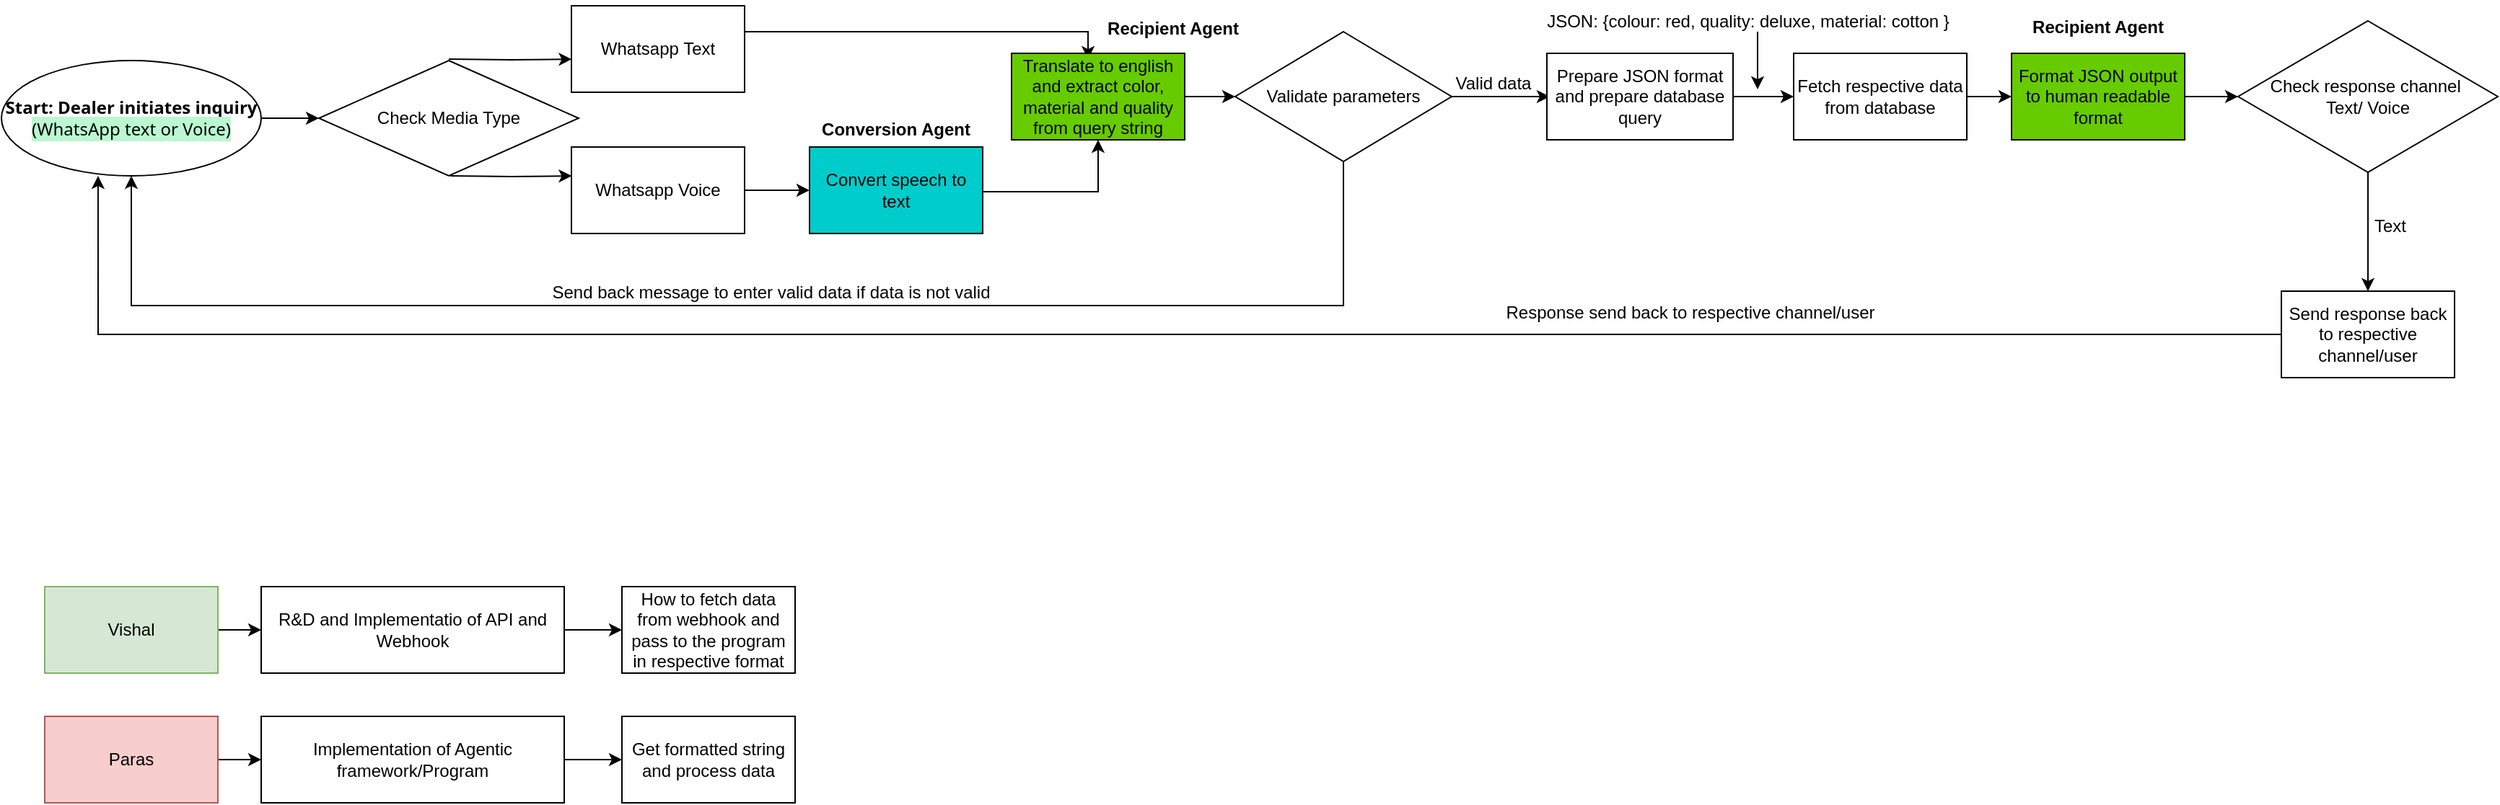 <mxfile version="26.2.14">
  <diagram name="Page-1" id="sdb8MfGgr1A6UJXYd0nv">
    <mxGraphModel dx="1884" dy="1980" grid="1" gridSize="10" guides="1" tooltips="1" connect="1" arrows="1" fold="1" page="1" pageScale="1" pageWidth="827" pageHeight="1169" math="0" shadow="0">
      <root>
        <mxCell id="0" />
        <mxCell id="1" parent="0" />
        <mxCell id="GypN_YFhdwuZmUI3exc8-2" value="&lt;font style=&quot;font-size: 12px;&quot;&gt;&lt;span style=&quot;--tw-border-spacing-x: 0; --tw-border-spacing-y: 0; --tw-translate-x: 0; --tw-translate-y: 0; --tw-rotate: 0; --tw-skew-x: 0; --tw-skew-y: 0; --tw-scale-x: 1; --tw-scale-y: 1; --tw-pan-x: ; --tw-pan-y: ; --tw-pinch-zoom: ; --tw-scroll-snap-strictness: proximity; --tw-gradient-from-position: ; --tw-gradient-via-position: ; --tw-gradient-to-position: ; --tw-ordinal: ; --tw-slashed-zero: ; --tw-numeric-figure: ; --tw-numeric-spacing: ; --tw-numeric-fraction: ; --tw-ring-inset: ; --tw-ring-offset-width: 0px; --tw-ring-offset-color: light-dark(#fff, #000000); --tw-ring-color: rgb(59 130 246 / 0.5); --tw-ring-offset-shadow: 0 0 #0000; --tw-ring-shadow: 0 0 #0000; --tw-shadow: 0 0 #0000; --tw-shadow-colored: 0 0 #0000; --tw-blur: ; --tw-brightness: ; --tw-contrast: ; --tw-grayscale: ; --tw-hue-rotate: ; --tw-invert: ; --tw-saturate: ; --tw-sepia: ; --tw-drop-shadow: ; --tw-backdrop-blur: ; --tw-backdrop-brightness: ; --tw-backdrop-contrast: ; --tw-backdrop-grayscale: ; --tw-backdrop-hue-rotate: ; --tw-backdrop-invert: ; --tw-backdrop-opacity: ; --tw-backdrop-saturate: ; --tw-backdrop-sepia: ; --tw-contain-size: ; --tw-contain-layout: ; --tw-contain-paint: ; --tw-contain-style: ; box-sizing: border-box; border-width: 0px; border-style: solid; border-color: rgb(229, 231, 235); font-weight: bolder; font-family: ui-sans-serif, system-ui, sans-serif, &amp;quot;Apple Color Emoji&amp;quot;, &amp;quot;Segoe UI Emoji&amp;quot;, &amp;quot;Segoe UI Symbol&amp;quot;, &amp;quot;Noto Color Emoji&amp;quot;;&quot;&gt;Start: Dealer initiates inquiry&lt;/span&gt;&lt;br style=&quot;--tw-border-spacing-x: 0; --tw-border-spacing-y: 0; --tw-translate-x: 0; --tw-translate-y: 0; --tw-rotate: 0; --tw-skew-x: 0; --tw-skew-y: 0; --tw-scale-x: 1; --tw-scale-y: 1; --tw-pan-x: ; --tw-pan-y: ; --tw-pinch-zoom: ; --tw-scroll-snap-strictness: proximity; --tw-gradient-from-position: ; --tw-gradient-via-position: ; --tw-gradient-to-position: ; --tw-ordinal: ; --tw-slashed-zero: ; --tw-numeric-figure: ; --tw-numeric-spacing: ; --tw-numeric-fraction: ; --tw-ring-inset: ; --tw-ring-offset-width: 0px; --tw-ring-offset-color: light-dark(#fff, #000000); --tw-ring-color: rgb(59 130 246 / 0.5); --tw-ring-offset-shadow: 0 0 #0000; --tw-ring-shadow: 0 0 #0000; --tw-shadow: 0 0 #0000; --tw-shadow-colored: 0 0 #0000; --tw-blur: ; --tw-brightness: ; --tw-contrast: ; --tw-grayscale: ; --tw-hue-rotate: ; --tw-invert: ; --tw-saturate: ; --tw-sepia: ; --tw-drop-shadow: ; --tw-backdrop-blur: ; --tw-backdrop-brightness: ; --tw-backdrop-contrast: ; --tw-backdrop-grayscale: ; --tw-backdrop-hue-rotate: ; --tw-backdrop-invert: ; --tw-backdrop-opacity: ; --tw-backdrop-saturate: ; --tw-backdrop-sepia: ; --tw-contain-size: ; --tw-contain-layout: ; --tw-contain-paint: ; --tw-contain-style: ; box-sizing: border-box; border-width: 0px; border-style: solid; border-color: rgb(229, 231, 235); font-family: ui-sans-serif, system-ui, sans-serif, &amp;quot;Apple Color Emoji&amp;quot;, &amp;quot;Segoe UI Emoji&amp;quot;, &amp;quot;Segoe UI Symbol&amp;quot;, &amp;quot;Noto Color Emoji&amp;quot;;&quot;&gt;&lt;span style=&quot;font-family: ui-sans-serif, system-ui, sans-serif, &amp;quot;Apple Color Emoji&amp;quot;, &amp;quot;Segoe UI Emoji&amp;quot;, &amp;quot;Segoe UI Symbol&amp;quot;, &amp;quot;Noto Color Emoji&amp;quot;; background-color: rgb(187, 247, 208);&quot;&gt;(WhatsApp text or Voice)&lt;/span&gt;&lt;/font&gt;" style="ellipse;whiteSpace=wrap;html=1;" parent="1" vertex="1">
          <mxGeometry x="50" y="-1100" width="180" height="80" as="geometry" />
        </mxCell>
        <mxCell id="GypN_YFhdwuZmUI3exc8-3" value="" style="endArrow=classic;html=1;rounded=0;exitX=0.5;exitY=1;exitDx=0;exitDy=0;entryX=0;entryY=0.5;entryDx=0;entryDy=0;" parent="1" target="GypN_YFhdwuZmUI3exc8-4" edge="1">
          <mxGeometry width="50" height="50" relative="1" as="geometry">
            <mxPoint x="230" y="-1060" as="sourcePoint" />
            <mxPoint x="230" y="-1010" as="targetPoint" />
          </mxGeometry>
        </mxCell>
        <mxCell id="GypN_YFhdwuZmUI3exc8-4" value="Check Media Type" style="rhombus;whiteSpace=wrap;html=1;" parent="1" vertex="1">
          <mxGeometry x="270" y="-1100" width="180" height="80" as="geometry" />
        </mxCell>
        <mxCell id="GypN_YFhdwuZmUI3exc8-47" value="" style="edgeStyle=orthogonalEdgeStyle;rounded=0;orthogonalLoop=1;jettySize=auto;html=1;" parent="1" source="GypN_YFhdwuZmUI3exc8-5" target="GypN_YFhdwuZmUI3exc8-45" edge="1">
          <mxGeometry relative="1" as="geometry" />
        </mxCell>
        <mxCell id="GypN_YFhdwuZmUI3exc8-5" value="Whatsapp Voice" style="rounded=0;whiteSpace=wrap;html=1;" parent="1" vertex="1">
          <mxGeometry x="445" y="-1040" width="120" height="60" as="geometry" />
        </mxCell>
        <mxCell id="GypN_YFhdwuZmUI3exc8-7" value="Whatsapp Text" style="rounded=0;whiteSpace=wrap;html=1;" parent="1" vertex="1">
          <mxGeometry x="445" y="-1138" width="120" height="60" as="geometry" />
        </mxCell>
        <mxCell id="GypN_YFhdwuZmUI3exc8-11" style="edgeStyle=orthogonalEdgeStyle;rounded=0;orthogonalLoop=1;jettySize=auto;html=1;exitX=1;exitY=0.5;exitDx=0;exitDy=0;entryX=0.442;entryY=0.067;entryDx=0;entryDy=0;entryPerimeter=0;" parent="1" target="GypN_YFhdwuZmUI3exc8-48" edge="1">
          <mxGeometry relative="1" as="geometry">
            <mxPoint x="565" y="-1121" as="sourcePoint" />
            <mxPoint x="640" y="-1141" as="targetPoint" />
            <Array as="points">
              <mxPoint x="565" y="-1120" />
              <mxPoint x="803" y="-1120" />
            </Array>
          </mxGeometry>
        </mxCell>
        <mxCell id="GypN_YFhdwuZmUI3exc8-18" value="Validate parameters" style="rhombus;whiteSpace=wrap;html=1;" parent="1" vertex="1">
          <mxGeometry x="905" y="-1120" width="150" height="90" as="geometry" />
        </mxCell>
        <mxCell id="GypN_YFhdwuZmUI3exc8-64" value="" style="edgeStyle=orthogonalEdgeStyle;rounded=0;orthogonalLoop=1;jettySize=auto;html=1;" parent="1" source="GypN_YFhdwuZmUI3exc8-34" target="GypN_YFhdwuZmUI3exc8-65" edge="1">
          <mxGeometry relative="1" as="geometry">
            <mxPoint x="1394" y="-1075" as="targetPoint" />
          </mxGeometry>
        </mxCell>
        <mxCell id="GypN_YFhdwuZmUI3exc8-34" value="Fetch respective data from database" style="rounded=0;whiteSpace=wrap;html=1;" parent="1" vertex="1">
          <mxGeometry x="1292" y="-1104.997" width="120" height="60" as="geometry" />
        </mxCell>
        <mxCell id="GypN_YFhdwuZmUI3exc8-96" value="" style="edgeStyle=orthogonalEdgeStyle;rounded=0;orthogonalLoop=1;jettySize=auto;html=1;" parent="1" source="GypN_YFhdwuZmUI3exc8-40" target="GypN_YFhdwuZmUI3exc8-92" edge="1">
          <mxGeometry relative="1" as="geometry" />
        </mxCell>
        <mxCell id="GypN_YFhdwuZmUI3exc8-40" value="Vishal" style="rounded=0;whiteSpace=wrap;html=1;fillColor=#d5e8d4;strokeColor=#82b366;" parent="1" vertex="1">
          <mxGeometry x="80" y="-735" width="120" height="60" as="geometry" />
        </mxCell>
        <mxCell id="GypN_YFhdwuZmUI3exc8-97" value="" style="edgeStyle=orthogonalEdgeStyle;rounded=0;orthogonalLoop=1;jettySize=auto;html=1;" parent="1" source="GypN_YFhdwuZmUI3exc8-41" target="GypN_YFhdwuZmUI3exc8-93" edge="1">
          <mxGeometry relative="1" as="geometry" />
        </mxCell>
        <mxCell id="GypN_YFhdwuZmUI3exc8-41" value="Paras" style="rounded=0;whiteSpace=wrap;html=1;fillColor=#f8cecc;strokeColor=#b85450;" parent="1" vertex="1">
          <mxGeometry x="80" y="-645" width="120" height="60" as="geometry" />
        </mxCell>
        <mxCell id="GypN_YFhdwuZmUI3exc8-45" value="Convert speech to text" style="rounded=0;whiteSpace=wrap;html=1;fillColor=#00CCCC;" parent="1" vertex="1">
          <mxGeometry x="610" y="-1040" width="120" height="60" as="geometry" />
        </mxCell>
        <mxCell id="GypN_YFhdwuZmUI3exc8-48" value="Translate to english and extract color, material and quality from query string" style="rounded=0;whiteSpace=wrap;html=1;fillColor=#66CC00;" parent="1" vertex="1">
          <mxGeometry x="750" y="-1105" width="120" height="60" as="geometry" />
        </mxCell>
        <mxCell id="GypN_YFhdwuZmUI3exc8-51" style="edgeStyle=orthogonalEdgeStyle;rounded=0;orthogonalLoop=1;jettySize=auto;html=1;exitX=1;exitY=0.5;exitDx=0;exitDy=0;entryX=0.5;entryY=1;entryDx=0;entryDy=0;" parent="1" target="GypN_YFhdwuZmUI3exc8-48" edge="1">
          <mxGeometry relative="1" as="geometry">
            <mxPoint x="730" y="-1010" as="sourcePoint" />
            <mxPoint x="820" y="-1040" as="targetPoint" />
            <Array as="points">
              <mxPoint x="730" y="-1009" />
              <mxPoint x="810" y="-1009" />
            </Array>
          </mxGeometry>
        </mxCell>
        <mxCell id="GypN_YFhdwuZmUI3exc8-52" style="edgeStyle=orthogonalEdgeStyle;rounded=0;orthogonalLoop=1;jettySize=auto;html=1;exitX=1;exitY=0.5;exitDx=0;exitDy=0;entryX=0.002;entryY=0.334;entryDx=0;entryDy=0;entryPerimeter=0;" parent="1" target="GypN_YFhdwuZmUI3exc8-5" edge="1">
          <mxGeometry relative="1" as="geometry">
            <mxPoint x="361" y="-1020" as="sourcePoint" />
            <mxPoint x="440" y="-1019" as="targetPoint" />
            <Array as="points" />
          </mxGeometry>
        </mxCell>
        <mxCell id="GypN_YFhdwuZmUI3exc8-54" style="edgeStyle=orthogonalEdgeStyle;rounded=0;orthogonalLoop=1;jettySize=auto;html=1;entryX=0.002;entryY=0.618;entryDx=0;entryDy=0;entryPerimeter=0;" parent="1" target="GypN_YFhdwuZmUI3exc8-7" edge="1">
          <mxGeometry relative="1" as="geometry">
            <mxPoint x="360" y="-1101" as="sourcePoint" />
            <mxPoint x="443" y="-1100" as="targetPoint" />
            <Array as="points" />
          </mxGeometry>
        </mxCell>
        <mxCell id="GypN_YFhdwuZmUI3exc8-56" value="" style="endArrow=classic;html=1;rounded=0;entryX=0;entryY=0.5;entryDx=0;entryDy=0;exitX=1;exitY=0.5;exitDx=0;exitDy=0;" parent="1" source="GypN_YFhdwuZmUI3exc8-48" target="GypN_YFhdwuZmUI3exc8-18" edge="1">
          <mxGeometry width="50" height="50" relative="1" as="geometry">
            <mxPoint x="870" y="-1070" as="sourcePoint" />
            <mxPoint x="920" y="-1120" as="targetPoint" />
          </mxGeometry>
        </mxCell>
        <mxCell id="GypN_YFhdwuZmUI3exc8-57" value="" style="endArrow=classic;html=1;rounded=0;" parent="1" edge="1">
          <mxGeometry width="50" height="50" relative="1" as="geometry">
            <mxPoint x="1054" y="-1075" as="sourcePoint" />
            <mxPoint x="1123" y="-1075" as="targetPoint" />
          </mxGeometry>
        </mxCell>
        <mxCell id="GypN_YFhdwuZmUI3exc8-58" value="&lt;b&gt;Recipient Agent&lt;/b&gt;" style="text;html=1;align=center;verticalAlign=middle;whiteSpace=wrap;rounded=0;" parent="1" vertex="1">
          <mxGeometry x="797" y="-1137" width="130" height="30" as="geometry" />
        </mxCell>
        <mxCell id="GypN_YFhdwuZmUI3exc8-59" value="Valid data" style="text;html=1;align=center;verticalAlign=middle;whiteSpace=wrap;rounded=0;" parent="1" vertex="1">
          <mxGeometry x="1054" y="-1099" width="60" height="30" as="geometry" />
        </mxCell>
        <mxCell id="GypN_YFhdwuZmUI3exc8-60" style="edgeStyle=orthogonalEdgeStyle;rounded=0;orthogonalLoop=1;jettySize=auto;html=1;exitX=1;exitY=0.5;exitDx=0;exitDy=0;entryX=0.5;entryY=1;entryDx=0;entryDy=0;" parent="1" target="GypN_YFhdwuZmUI3exc8-2" edge="1">
          <mxGeometry relative="1" as="geometry">
            <mxPoint x="980" y="-1030" as="sourcePoint" />
            <mxPoint x="110" y="-1000" as="targetPoint" />
            <Array as="points">
              <mxPoint x="980" y="-930" />
              <mxPoint x="140" y="-930" />
            </Array>
          </mxGeometry>
        </mxCell>
        <mxCell id="GypN_YFhdwuZmUI3exc8-61" value="Send back message to enter valid data if data is not valid" style="text;html=1;align=center;verticalAlign=middle;resizable=0;points=[];autosize=1;strokeColor=none;fillColor=none;" parent="1" vertex="1">
          <mxGeometry x="418" y="-954" width="330" height="30" as="geometry" />
        </mxCell>
        <mxCell id="GypN_YFhdwuZmUI3exc8-62" value="&lt;b&gt;Conversion Agent&lt;/b&gt;" style="text;html=1;align=center;verticalAlign=middle;whiteSpace=wrap;rounded=0;" parent="1" vertex="1">
          <mxGeometry x="610" y="-1067" width="120" height="30" as="geometry" />
        </mxCell>
        <mxCell id="GypN_YFhdwuZmUI3exc8-81" value="" style="edgeStyle=orthogonalEdgeStyle;rounded=0;orthogonalLoop=1;jettySize=auto;html=1;" parent="1" source="GypN_YFhdwuZmUI3exc8-65" target="GypN_YFhdwuZmUI3exc8-76" edge="1">
          <mxGeometry relative="1" as="geometry" />
        </mxCell>
        <mxCell id="GypN_YFhdwuZmUI3exc8-65" value="Format JSON output to human readable format" style="rounded=0;whiteSpace=wrap;html=1;fillColor=#66CC00;" parent="1" vertex="1">
          <mxGeometry x="1443" y="-1105" width="120" height="60" as="geometry" />
        </mxCell>
        <mxCell id="GypN_YFhdwuZmUI3exc8-67" value="Prepare JSON format and prepare database query" style="rounded=0;whiteSpace=wrap;html=1;" parent="1" vertex="1">
          <mxGeometry x="1121" y="-1105" width="129" height="60" as="geometry" />
        </mxCell>
        <mxCell id="GypN_YFhdwuZmUI3exc8-68" value="" style="endArrow=classic;html=1;rounded=0;entryX=0;entryY=0.5;entryDx=0;entryDy=0;exitX=1;exitY=0.5;exitDx=0;exitDy=0;" parent="1" source="GypN_YFhdwuZmUI3exc8-67" target="GypN_YFhdwuZmUI3exc8-34" edge="1">
          <mxGeometry width="50" height="50" relative="1" as="geometry">
            <mxPoint x="1250" y="-1078" as="sourcePoint" />
            <mxPoint x="1300" y="-1128" as="targetPoint" />
          </mxGeometry>
        </mxCell>
        <mxCell id="GypN_YFhdwuZmUI3exc8-69" value="&lt;b&gt;Recipient Agent&lt;/b&gt;" style="text;html=1;align=center;verticalAlign=middle;whiteSpace=wrap;rounded=0;" parent="1" vertex="1">
          <mxGeometry x="1438" y="-1138" width="130" height="30" as="geometry" />
        </mxCell>
        <mxCell id="GypN_YFhdwuZmUI3exc8-90" value="" style="edgeStyle=orthogonalEdgeStyle;rounded=0;orthogonalLoop=1;jettySize=auto;html=1;" parent="1" source="GypN_YFhdwuZmUI3exc8-76" target="GypN_YFhdwuZmUI3exc8-89" edge="1">
          <mxGeometry relative="1" as="geometry" />
        </mxCell>
        <mxCell id="GypN_YFhdwuZmUI3exc8-76" value="Check response channel&amp;nbsp;&lt;div&gt;Text/ Voice&lt;/div&gt;" style="rhombus;whiteSpace=wrap;html=1;" parent="1" vertex="1">
          <mxGeometry x="1600" y="-1127.5" width="180" height="105" as="geometry" />
        </mxCell>
        <mxCell id="sxtcc2IWgTqqgCb-UDUL-1" value="" style="edgeStyle=orthogonalEdgeStyle;rounded=0;orthogonalLoop=1;jettySize=auto;html=1;" edge="1" parent="1" target="GypN_YFhdwuZmUI3exc8-82">
          <mxGeometry relative="1" as="geometry">
            <mxPoint x="1880" y="-1103.75" as="sourcePoint" />
          </mxGeometry>
        </mxCell>
        <mxCell id="GypN_YFhdwuZmUI3exc8-87" value="Text" style="text;html=1;align=center;verticalAlign=middle;resizable=0;points=[];autosize=1;strokeColor=none;fillColor=none;" parent="1" vertex="1">
          <mxGeometry x="1680" y="-1000" width="50" height="30" as="geometry" />
        </mxCell>
        <mxCell id="GypN_YFhdwuZmUI3exc8-88" value="Response send back to respective channel/user" style="text;html=1;align=center;verticalAlign=middle;resizable=0;points=[];autosize=1;strokeColor=none;fillColor=none;" parent="1" vertex="1">
          <mxGeometry x="1080" y="-940" width="280" height="30" as="geometry" />
        </mxCell>
        <mxCell id="GypN_YFhdwuZmUI3exc8-89" value="Send response back to respective channel/user" style="rounded=0;whiteSpace=wrap;html=1;" parent="1" vertex="1">
          <mxGeometry x="1630" y="-940" width="120" height="60" as="geometry" />
        </mxCell>
        <mxCell id="GypN_YFhdwuZmUI3exc8-91" style="edgeStyle=orthogonalEdgeStyle;rounded=0;orthogonalLoop=1;jettySize=auto;html=1;exitX=0;exitY=0.5;exitDx=0;exitDy=0;entryX=0.372;entryY=1;entryDx=0;entryDy=0;entryPerimeter=0;" parent="1" source="GypN_YFhdwuZmUI3exc8-89" target="GypN_YFhdwuZmUI3exc8-2" edge="1">
          <mxGeometry relative="1" as="geometry">
            <mxPoint x="1121" y="-820" as="sourcePoint" />
            <mxPoint x="281" y="-810" as="targetPoint" />
            <Array as="points">
              <mxPoint x="117" y="-910" />
            </Array>
          </mxGeometry>
        </mxCell>
        <mxCell id="GypN_YFhdwuZmUI3exc8-95" value="" style="edgeStyle=orthogonalEdgeStyle;rounded=0;orthogonalLoop=1;jettySize=auto;html=1;" parent="1" source="GypN_YFhdwuZmUI3exc8-92" target="GypN_YFhdwuZmUI3exc8-94" edge="1">
          <mxGeometry relative="1" as="geometry" />
        </mxCell>
        <mxCell id="GypN_YFhdwuZmUI3exc8-92" value="R&amp;amp;D and Implementatio of API and Webhook" style="rounded=0;whiteSpace=wrap;html=1;" parent="1" vertex="1">
          <mxGeometry x="230" y="-735" width="210" height="60" as="geometry" />
        </mxCell>
        <mxCell id="GypN_YFhdwuZmUI3exc8-99" value="" style="edgeStyle=orthogonalEdgeStyle;rounded=0;orthogonalLoop=1;jettySize=auto;html=1;" parent="1" source="GypN_YFhdwuZmUI3exc8-93" target="GypN_YFhdwuZmUI3exc8-98" edge="1">
          <mxGeometry relative="1" as="geometry" />
        </mxCell>
        <mxCell id="GypN_YFhdwuZmUI3exc8-93" value="Implementation of Agentic framework/Program" style="rounded=0;whiteSpace=wrap;html=1;" parent="1" vertex="1">
          <mxGeometry x="230" y="-645" width="210" height="60" as="geometry" />
        </mxCell>
        <mxCell id="GypN_YFhdwuZmUI3exc8-94" value="How to fetch data from webhook and pass to the program in respective format" style="whiteSpace=wrap;html=1;rounded=0;" parent="1" vertex="1">
          <mxGeometry x="480" y="-735" width="120" height="60" as="geometry" />
        </mxCell>
        <mxCell id="GypN_YFhdwuZmUI3exc8-98" value="Get formatted string and process data" style="whiteSpace=wrap;html=1;rounded=0;" parent="1" vertex="1">
          <mxGeometry x="480" y="-645" width="120" height="60" as="geometry" />
        </mxCell>
        <mxCell id="GypN_YFhdwuZmUI3exc8-101" value="" style="edgeStyle=orthogonalEdgeStyle;rounded=0;orthogonalLoop=1;jettySize=auto;html=1;" parent="1" edge="1">
          <mxGeometry relative="1" as="geometry">
            <mxPoint x="1267" y="-1120" as="sourcePoint" />
            <mxPoint x="1267" y="-1080" as="targetPoint" />
            <Array as="points">
              <mxPoint x="1267" y="-1100" />
              <mxPoint x="1267" y="-1100" />
            </Array>
          </mxGeometry>
        </mxCell>
        <mxCell id="GypN_YFhdwuZmUI3exc8-100" value="JSON: {colour: red, quality: deluxe, material: cotton }" style="text;html=1;align=center;verticalAlign=middle;resizable=0;points=[];autosize=1;strokeColor=none;fillColor=none;" parent="1" vertex="1">
          <mxGeometry x="1110" y="-1142" width="300" height="30" as="geometry" />
        </mxCell>
      </root>
    </mxGraphModel>
  </diagram>
</mxfile>

